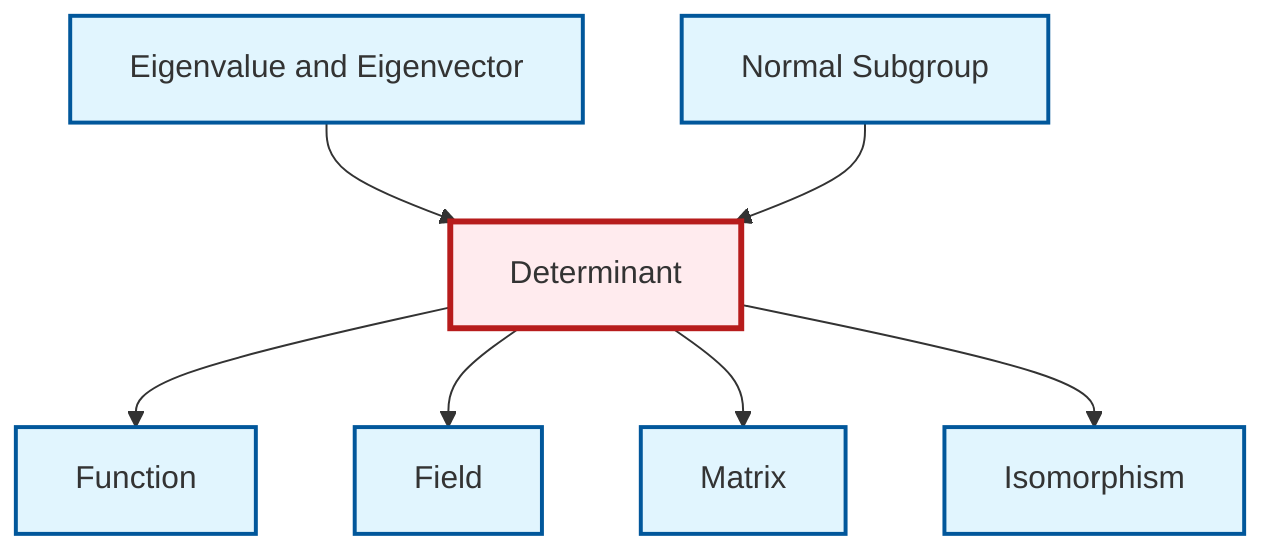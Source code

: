 graph TD
    classDef definition fill:#e1f5fe,stroke:#01579b,stroke-width:2px
    classDef theorem fill:#f3e5f5,stroke:#4a148c,stroke-width:2px
    classDef axiom fill:#fff3e0,stroke:#e65100,stroke-width:2px
    classDef example fill:#e8f5e9,stroke:#1b5e20,stroke-width:2px
    classDef current fill:#ffebee,stroke:#b71c1c,stroke-width:3px
    def-matrix["Matrix"]:::definition
    def-field["Field"]:::definition
    def-normal-subgroup["Normal Subgroup"]:::definition
    def-isomorphism["Isomorphism"]:::definition
    def-determinant["Determinant"]:::definition
    def-function["Function"]:::definition
    def-eigenvalue-eigenvector["Eigenvalue and Eigenvector"]:::definition
    def-determinant --> def-function
    def-eigenvalue-eigenvector --> def-determinant
    def-determinant --> def-field
    def-determinant --> def-matrix
    def-determinant --> def-isomorphism
    def-normal-subgroup --> def-determinant
    class def-determinant current